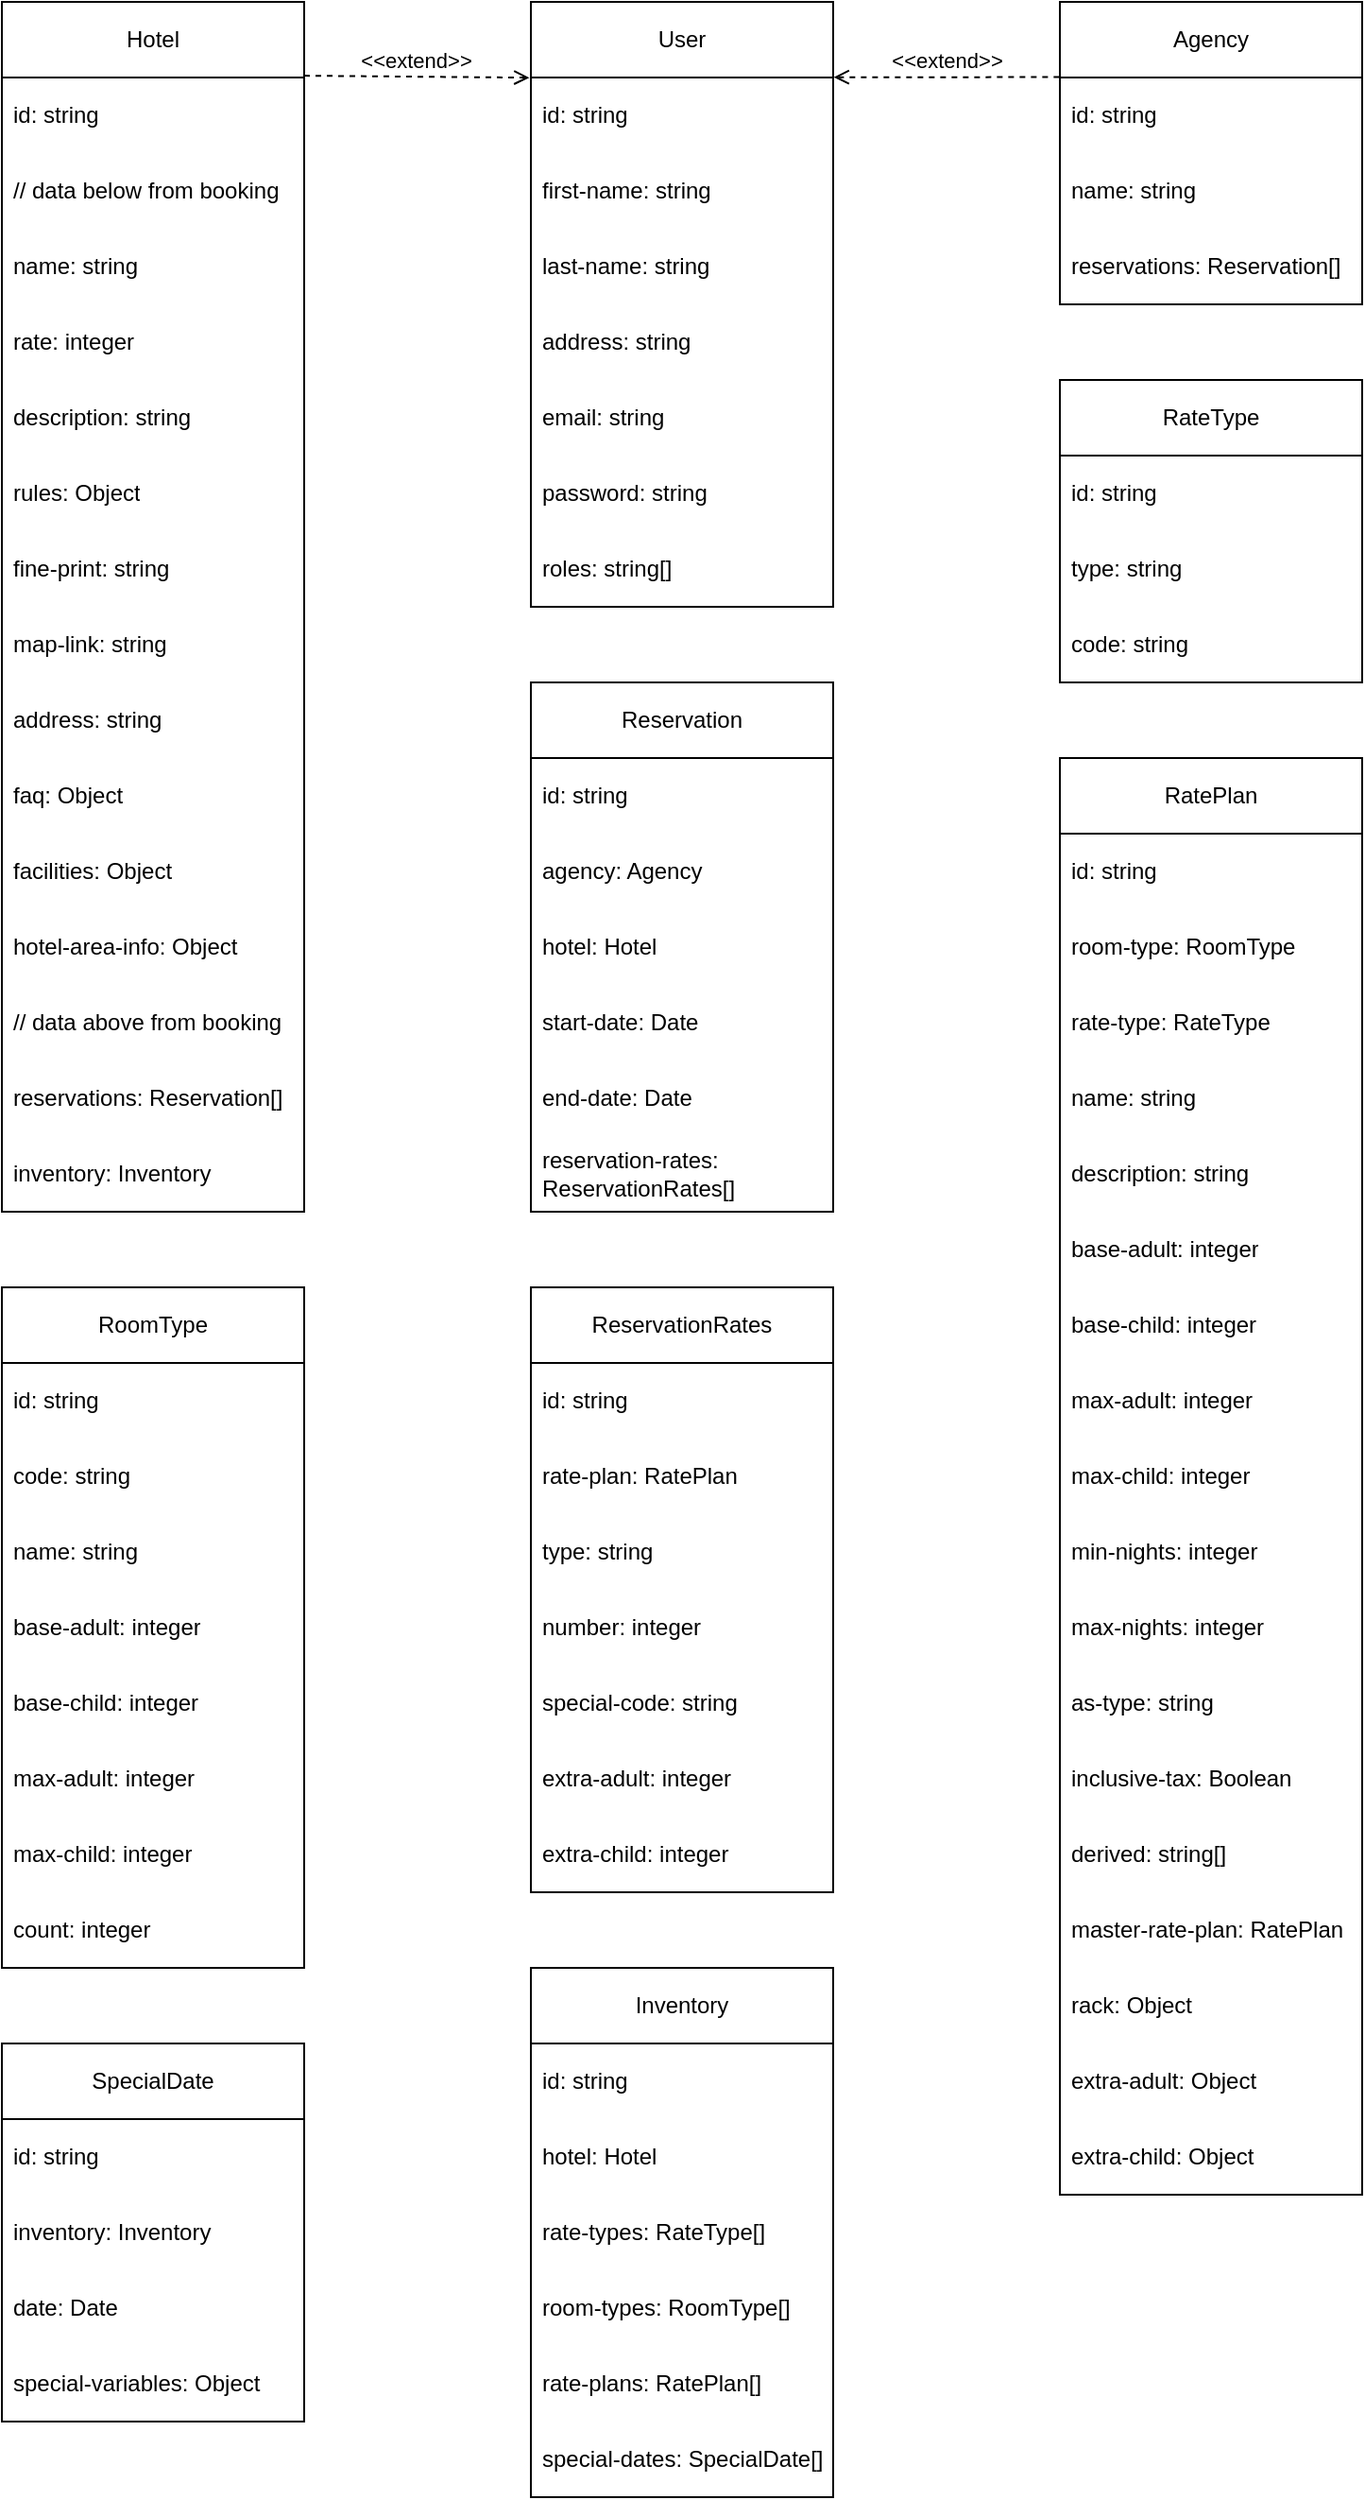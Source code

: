 <mxfile version="26.0.11">
  <diagram id="C5RBs43oDa-KdzZeNtuy" name="Page-1">
    <mxGraphModel dx="1509" dy="791" grid="1" gridSize="10" guides="1" tooltips="1" connect="1" arrows="1" fold="1" page="1" pageScale="1" pageWidth="827" pageHeight="1169" math="0" shadow="0">
      <root>
        <mxCell id="WIyWlLk6GJQsqaUBKTNV-0" />
        <mxCell id="WIyWlLk6GJQsqaUBKTNV-1" parent="WIyWlLk6GJQsqaUBKTNV-0" />
        <mxCell id="F9ec1wagIEGhsBL4ZeYO-0" value="User" style="swimlane;fontStyle=0;childLayout=stackLayout;horizontal=1;startSize=40;horizontalStack=0;resizeParent=1;resizeParentMax=0;resizeLast=0;collapsible=1;marginBottom=0;whiteSpace=wrap;html=1;" parent="WIyWlLk6GJQsqaUBKTNV-1" vertex="1">
          <mxGeometry x="320" width="160" height="320" as="geometry">
            <mxRectangle x="320" width="160" height="40" as="alternateBounds" />
          </mxGeometry>
        </mxCell>
        <mxCell id="F9ec1wagIEGhsBL4ZeYO-1" value="id: string" style="text;strokeColor=none;fillColor=none;align=left;verticalAlign=middle;spacingLeft=4;spacingRight=4;overflow=hidden;points=[[0,0.5],[1,0.5]];portConstraint=eastwest;rotatable=0;whiteSpace=wrap;html=1;" parent="F9ec1wagIEGhsBL4ZeYO-0" vertex="1">
          <mxGeometry y="40" width="160" height="40" as="geometry" />
        </mxCell>
        <mxCell id="F9ec1wagIEGhsBL4ZeYO-5" value="first-name: string" style="text;strokeColor=none;fillColor=none;align=left;verticalAlign=middle;spacingLeft=4;spacingRight=4;overflow=hidden;points=[[0,0.5],[1,0.5]];portConstraint=eastwest;rotatable=0;whiteSpace=wrap;html=1;" parent="F9ec1wagIEGhsBL4ZeYO-0" vertex="1">
          <mxGeometry y="80" width="160" height="40" as="geometry" />
        </mxCell>
        <mxCell id="F9ec1wagIEGhsBL4ZeYO-2" value="&lt;div&gt;last-name: string&lt;/div&gt;" style="text;strokeColor=none;fillColor=none;align=left;verticalAlign=middle;spacingLeft=4;spacingRight=4;overflow=hidden;points=[[0,0.5],[1,0.5]];portConstraint=eastwest;rotatable=0;whiteSpace=wrap;html=1;" parent="F9ec1wagIEGhsBL4ZeYO-0" vertex="1">
          <mxGeometry y="120" width="160" height="40" as="geometry" />
        </mxCell>
        <mxCell id="F9ec1wagIEGhsBL4ZeYO-3" value="address: string" style="text;strokeColor=none;fillColor=none;align=left;verticalAlign=middle;spacingLeft=4;spacingRight=4;overflow=hidden;points=[[0,0.5],[1,0.5]];portConstraint=eastwest;rotatable=0;whiteSpace=wrap;html=1;" parent="F9ec1wagIEGhsBL4ZeYO-0" vertex="1">
          <mxGeometry y="160" width="160" height="40" as="geometry" />
        </mxCell>
        <mxCell id="F9ec1wagIEGhsBL4ZeYO-4" value="email: string" style="text;strokeColor=none;fillColor=none;align=left;verticalAlign=middle;spacingLeft=4;spacingRight=4;overflow=hidden;points=[[0,0.5],[1,0.5]];portConstraint=eastwest;rotatable=0;whiteSpace=wrap;html=1;" parent="F9ec1wagIEGhsBL4ZeYO-0" vertex="1">
          <mxGeometry y="200" width="160" height="40" as="geometry" />
        </mxCell>
        <mxCell id="F9ec1wagIEGhsBL4ZeYO-6" value="password: string" style="text;strokeColor=none;fillColor=none;align=left;verticalAlign=middle;spacingLeft=4;spacingRight=4;overflow=hidden;points=[[0,0.5],[1,0.5]];portConstraint=eastwest;rotatable=0;whiteSpace=wrap;html=1;" parent="F9ec1wagIEGhsBL4ZeYO-0" vertex="1">
          <mxGeometry y="240" width="160" height="40" as="geometry" />
        </mxCell>
        <mxCell id="F9ec1wagIEGhsBL4ZeYO-7" value="roles: string[]" style="text;strokeColor=none;fillColor=none;align=left;verticalAlign=middle;spacingLeft=4;spacingRight=4;overflow=hidden;points=[[0,0.5],[1,0.5]];portConstraint=eastwest;rotatable=0;whiteSpace=wrap;html=1;" parent="F9ec1wagIEGhsBL4ZeYO-0" vertex="1">
          <mxGeometry y="280" width="160" height="40" as="geometry" />
        </mxCell>
        <mxCell id="F9ec1wagIEGhsBL4ZeYO-10" value="Agency" style="swimlane;fontStyle=0;childLayout=stackLayout;horizontal=1;startSize=40;horizontalStack=0;resizeParent=1;resizeParentMax=0;resizeLast=0;collapsible=1;marginBottom=0;whiteSpace=wrap;html=1;" parent="WIyWlLk6GJQsqaUBKTNV-1" vertex="1">
          <mxGeometry x="600" width="160" height="160" as="geometry">
            <mxRectangle x="600" width="160" height="40" as="alternateBounds" />
          </mxGeometry>
        </mxCell>
        <mxCell id="F9ec1wagIEGhsBL4ZeYO-23" value="id: string" style="text;strokeColor=none;fillColor=none;align=left;verticalAlign=middle;spacingLeft=4;spacingRight=4;overflow=hidden;points=[[0,0.5],[1,0.5]];portConstraint=eastwest;rotatable=0;whiteSpace=wrap;html=1;" parent="F9ec1wagIEGhsBL4ZeYO-10" vertex="1">
          <mxGeometry y="40" width="160" height="40" as="geometry" />
        </mxCell>
        <mxCell id="F9ec1wagIEGhsBL4ZeYO-11" value="name: string" style="text;strokeColor=none;fillColor=none;align=left;verticalAlign=middle;spacingLeft=4;spacingRight=4;overflow=hidden;points=[[0,0.5],[1,0.5]];portConstraint=eastwest;rotatable=0;whiteSpace=wrap;html=1;" parent="F9ec1wagIEGhsBL4ZeYO-10" vertex="1">
          <mxGeometry y="80" width="160" height="40" as="geometry" />
        </mxCell>
        <mxCell id="F9ec1wagIEGhsBL4ZeYO-12" value="reservations: Reservation[]" style="text;strokeColor=none;fillColor=none;align=left;verticalAlign=middle;spacingLeft=4;spacingRight=4;overflow=hidden;points=[[0,0.5],[1,0.5]];portConstraint=eastwest;rotatable=0;whiteSpace=wrap;html=1;" parent="F9ec1wagIEGhsBL4ZeYO-10" vertex="1">
          <mxGeometry y="120" width="160" height="40" as="geometry" />
        </mxCell>
        <mxCell id="F9ec1wagIEGhsBL4ZeYO-14" value="&amp;lt;&amp;lt;extend&amp;gt;&amp;gt;" style="html=1;verticalAlign=bottom;labelBackgroundColor=none;endArrow=open;endFill=0;dashed=1;rounded=0;entryX=-0.005;entryY=0.002;entryDx=0;entryDy=0;entryPerimeter=0;exitX=1;exitY=0.061;exitDx=0;exitDy=0;exitPerimeter=0;" parent="WIyWlLk6GJQsqaUBKTNV-1" target="F9ec1wagIEGhsBL4ZeYO-1" edge="1" source="F9ec1wagIEGhsBL4ZeYO-15">
          <mxGeometry width="160" relative="1" as="geometry">
            <mxPoint x="200" y="39" as="sourcePoint" />
            <mxPoint x="319.631" y="38.79" as="targetPoint" />
          </mxGeometry>
        </mxCell>
        <mxCell id="F9ec1wagIEGhsBL4ZeYO-15" value="Hotel" style="swimlane;fontStyle=0;childLayout=stackLayout;horizontal=1;startSize=40;horizontalStack=0;resizeParent=1;resizeParentMax=0;resizeLast=0;collapsible=1;marginBottom=0;whiteSpace=wrap;html=1;" parent="WIyWlLk6GJQsqaUBKTNV-1" vertex="1">
          <mxGeometry x="40" width="160" height="640" as="geometry">
            <mxRectangle x="40" width="160" height="40" as="alternateBounds" />
          </mxGeometry>
        </mxCell>
        <mxCell id="F9ec1wagIEGhsBL4ZeYO-22" value="id: string" style="text;strokeColor=none;fillColor=none;align=left;verticalAlign=middle;spacingLeft=4;spacingRight=4;overflow=hidden;points=[[0,0.5],[1,0.5]];portConstraint=eastwest;rotatable=0;whiteSpace=wrap;html=1;" parent="F9ec1wagIEGhsBL4ZeYO-15" vertex="1">
          <mxGeometry y="40" width="160" height="40" as="geometry" />
        </mxCell>
        <mxCell id="JPMbNrWk5HmAPyn3m17y-19" value="// data below from booking" style="text;strokeColor=none;fillColor=none;align=left;verticalAlign=middle;spacingLeft=4;spacingRight=4;overflow=hidden;points=[[0,0.5],[1,0.5]];portConstraint=eastwest;rotatable=0;whiteSpace=wrap;html=1;" vertex="1" parent="F9ec1wagIEGhsBL4ZeYO-15">
          <mxGeometry y="80" width="160" height="40" as="geometry" />
        </mxCell>
        <mxCell id="F9ec1wagIEGhsBL4ZeYO-16" value="name: string" style="text;strokeColor=none;fillColor=none;align=left;verticalAlign=middle;spacingLeft=4;spacingRight=4;overflow=hidden;points=[[0,0.5],[1,0.5]];portConstraint=eastwest;rotatable=0;whiteSpace=wrap;html=1;" parent="F9ec1wagIEGhsBL4ZeYO-15" vertex="1">
          <mxGeometry y="120" width="160" height="40" as="geometry" />
        </mxCell>
        <mxCell id="F9ec1wagIEGhsBL4ZeYO-18" value="&lt;div&gt;rate: integer&lt;/div&gt;" style="text;strokeColor=none;fillColor=none;align=left;verticalAlign=middle;spacingLeft=4;spacingRight=4;overflow=hidden;points=[[0,0.5],[1,0.5]];portConstraint=eastwest;rotatable=0;whiteSpace=wrap;html=1;" parent="F9ec1wagIEGhsBL4ZeYO-15" vertex="1">
          <mxGeometry y="160" width="160" height="40" as="geometry" />
        </mxCell>
        <mxCell id="F9ec1wagIEGhsBL4ZeYO-17" value="description: string" style="text;strokeColor=none;fillColor=none;align=left;verticalAlign=middle;spacingLeft=4;spacingRight=4;overflow=hidden;points=[[0,0.5],[1,0.5]];portConstraint=eastwest;rotatable=0;whiteSpace=wrap;html=1;" parent="F9ec1wagIEGhsBL4ZeYO-15" vertex="1">
          <mxGeometry y="200" width="160" height="40" as="geometry" />
        </mxCell>
        <mxCell id="JPMbNrWk5HmAPyn3m17y-0" value="rules: Object" style="text;strokeColor=none;fillColor=none;align=left;verticalAlign=middle;spacingLeft=4;spacingRight=4;overflow=hidden;points=[[0,0.5],[1,0.5]];portConstraint=eastwest;rotatable=0;whiteSpace=wrap;html=1;" vertex="1" parent="F9ec1wagIEGhsBL4ZeYO-15">
          <mxGeometry y="240" width="160" height="40" as="geometry" />
        </mxCell>
        <mxCell id="JPMbNrWk5HmAPyn3m17y-1" value="fine-print: string" style="text;strokeColor=none;fillColor=none;align=left;verticalAlign=middle;spacingLeft=4;spacingRight=4;overflow=hidden;points=[[0,0.5],[1,0.5]];portConstraint=eastwest;rotatable=0;whiteSpace=wrap;html=1;" vertex="1" parent="F9ec1wagIEGhsBL4ZeYO-15">
          <mxGeometry y="280" width="160" height="40" as="geometry" />
        </mxCell>
        <mxCell id="JPMbNrWk5HmAPyn3m17y-2" value="map-link: string" style="text;strokeColor=none;fillColor=none;align=left;verticalAlign=middle;spacingLeft=4;spacingRight=4;overflow=hidden;points=[[0,0.5],[1,0.5]];portConstraint=eastwest;rotatable=0;whiteSpace=wrap;html=1;" vertex="1" parent="F9ec1wagIEGhsBL4ZeYO-15">
          <mxGeometry y="320" width="160" height="40" as="geometry" />
        </mxCell>
        <mxCell id="JPMbNrWk5HmAPyn3m17y-3" value="address: string" style="text;strokeColor=none;fillColor=none;align=left;verticalAlign=middle;spacingLeft=4;spacingRight=4;overflow=hidden;points=[[0,0.5],[1,0.5]];portConstraint=eastwest;rotatable=0;whiteSpace=wrap;html=1;" vertex="1" parent="F9ec1wagIEGhsBL4ZeYO-15">
          <mxGeometry y="360" width="160" height="40" as="geometry" />
        </mxCell>
        <mxCell id="JPMbNrWk5HmAPyn3m17y-4" value="faq: Object" style="text;strokeColor=none;fillColor=none;align=left;verticalAlign=middle;spacingLeft=4;spacingRight=4;overflow=hidden;points=[[0,0.5],[1,0.5]];portConstraint=eastwest;rotatable=0;whiteSpace=wrap;html=1;" vertex="1" parent="F9ec1wagIEGhsBL4ZeYO-15">
          <mxGeometry y="400" width="160" height="40" as="geometry" />
        </mxCell>
        <mxCell id="JPMbNrWk5HmAPyn3m17y-5" value="facilities: Object" style="text;strokeColor=none;fillColor=none;align=left;verticalAlign=middle;spacingLeft=4;spacingRight=4;overflow=hidden;points=[[0,0.5],[1,0.5]];portConstraint=eastwest;rotatable=0;whiteSpace=wrap;html=1;" vertex="1" parent="F9ec1wagIEGhsBL4ZeYO-15">
          <mxGeometry y="440" width="160" height="40" as="geometry" />
        </mxCell>
        <mxCell id="JPMbNrWk5HmAPyn3m17y-6" value="hotel-area-info: Object" style="text;strokeColor=none;fillColor=none;align=left;verticalAlign=middle;spacingLeft=4;spacingRight=4;overflow=hidden;points=[[0,0.5],[1,0.5]];portConstraint=eastwest;rotatable=0;whiteSpace=wrap;html=1;" vertex="1" parent="F9ec1wagIEGhsBL4ZeYO-15">
          <mxGeometry y="480" width="160" height="40" as="geometry" />
        </mxCell>
        <mxCell id="JPMbNrWk5HmAPyn3m17y-58" value="// data above from booking" style="text;strokeColor=none;fillColor=none;align=left;verticalAlign=middle;spacingLeft=4;spacingRight=4;overflow=hidden;points=[[0,0.5],[1,0.5]];portConstraint=eastwest;rotatable=0;whiteSpace=wrap;html=1;" vertex="1" parent="F9ec1wagIEGhsBL4ZeYO-15">
          <mxGeometry y="520" width="160" height="40" as="geometry" />
        </mxCell>
        <mxCell id="JPMbNrWk5HmAPyn3m17y-59" value="reservations: Reservation[]" style="text;strokeColor=none;fillColor=none;align=left;verticalAlign=middle;spacingLeft=4;spacingRight=4;overflow=hidden;points=[[0,0.5],[1,0.5]];portConstraint=eastwest;rotatable=0;whiteSpace=wrap;html=1;" vertex="1" parent="F9ec1wagIEGhsBL4ZeYO-15">
          <mxGeometry y="560" width="160" height="40" as="geometry" />
        </mxCell>
        <mxCell id="JPMbNrWk5HmAPyn3m17y-89" value="inventory: Inventory" style="text;strokeColor=none;fillColor=none;align=left;verticalAlign=middle;spacingLeft=4;spacingRight=4;overflow=hidden;points=[[0,0.5],[1,0.5]];portConstraint=eastwest;rotatable=0;whiteSpace=wrap;html=1;" vertex="1" parent="F9ec1wagIEGhsBL4ZeYO-15">
          <mxGeometry y="600" width="160" height="40" as="geometry" />
        </mxCell>
        <mxCell id="F9ec1wagIEGhsBL4ZeYO-19" value="&amp;lt;&amp;lt;extend&amp;gt;&amp;gt;" style="html=1;verticalAlign=bottom;labelBackgroundColor=none;endArrow=open;endFill=0;dashed=1;rounded=0;exitX=-0.002;exitY=-0.005;exitDx=0;exitDy=0;exitPerimeter=0;entryX=1.002;entryY=-0.004;entryDx=0;entryDy=0;entryPerimeter=0;" parent="WIyWlLk6GJQsqaUBKTNV-1" edge="1" target="F9ec1wagIEGhsBL4ZeYO-1" source="F9ec1wagIEGhsBL4ZeYO-23">
          <mxGeometry width="160" relative="1" as="geometry">
            <mxPoint x="599.2" y="39.24" as="sourcePoint" />
            <mxPoint x="477.92" y="38.8" as="targetPoint" />
          </mxGeometry>
        </mxCell>
        <mxCell id="F9ec1wagIEGhsBL4ZeYO-34" value="Reservation" style="swimlane;fontStyle=0;childLayout=stackLayout;horizontal=1;startSize=40;horizontalStack=0;resizeParent=1;resizeParentMax=0;resizeLast=0;collapsible=1;marginBottom=0;whiteSpace=wrap;html=1;" parent="WIyWlLk6GJQsqaUBKTNV-1" vertex="1">
          <mxGeometry x="320" y="360" width="160" height="280" as="geometry">
            <mxRectangle x="320" y="360" width="160" height="40" as="alternateBounds" />
          </mxGeometry>
        </mxCell>
        <mxCell id="F9ec1wagIEGhsBL4ZeYO-35" value="id: string" style="text;strokeColor=none;fillColor=none;align=left;verticalAlign=middle;spacingLeft=4;spacingRight=4;overflow=hidden;points=[[0,0.5],[1,0.5]];portConstraint=eastwest;rotatable=0;whiteSpace=wrap;html=1;" parent="F9ec1wagIEGhsBL4ZeYO-34" vertex="1">
          <mxGeometry y="40" width="160" height="40" as="geometry" />
        </mxCell>
        <mxCell id="F9ec1wagIEGhsBL4ZeYO-41" value="agency: Agency" style="text;strokeColor=none;fillColor=none;align=left;verticalAlign=middle;spacingLeft=4;spacingRight=4;overflow=hidden;points=[[0,0.5],[1,0.5]];portConstraint=eastwest;rotatable=0;whiteSpace=wrap;html=1;" parent="F9ec1wagIEGhsBL4ZeYO-34" vertex="1">
          <mxGeometry y="80" width="160" height="40" as="geometry" />
        </mxCell>
        <mxCell id="F9ec1wagIEGhsBL4ZeYO-42" value="hotel: Hotel" style="text;strokeColor=none;fillColor=none;align=left;verticalAlign=middle;spacingLeft=4;spacingRight=4;overflow=hidden;points=[[0,0.5],[1,0.5]];portConstraint=eastwest;rotatable=0;whiteSpace=wrap;html=1;" parent="F9ec1wagIEGhsBL4ZeYO-34" vertex="1">
          <mxGeometry y="120" width="160" height="40" as="geometry" />
        </mxCell>
        <mxCell id="JPMbNrWk5HmAPyn3m17y-63" value="start-date: Date" style="text;strokeColor=none;fillColor=none;align=left;verticalAlign=middle;spacingLeft=4;spacingRight=4;overflow=hidden;points=[[0,0.5],[1,0.5]];portConstraint=eastwest;rotatable=0;whiteSpace=wrap;html=1;" vertex="1" parent="F9ec1wagIEGhsBL4ZeYO-34">
          <mxGeometry y="160" width="160" height="40" as="geometry" />
        </mxCell>
        <mxCell id="JPMbNrWk5HmAPyn3m17y-64" value="end-date: Date" style="text;strokeColor=none;fillColor=none;align=left;verticalAlign=middle;spacingLeft=4;spacingRight=4;overflow=hidden;points=[[0,0.5],[1,0.5]];portConstraint=eastwest;rotatable=0;whiteSpace=wrap;html=1;" vertex="1" parent="F9ec1wagIEGhsBL4ZeYO-34">
          <mxGeometry y="200" width="160" height="40" as="geometry" />
        </mxCell>
        <mxCell id="JPMbNrWk5HmAPyn3m17y-65" value="reservation-rates: ReservationRates[]" style="text;strokeColor=none;fillColor=none;align=left;verticalAlign=middle;spacingLeft=4;spacingRight=4;overflow=hidden;points=[[0,0.5],[1,0.5]];portConstraint=eastwest;rotatable=0;whiteSpace=wrap;html=1;" vertex="1" parent="F9ec1wagIEGhsBL4ZeYO-34">
          <mxGeometry y="240" width="160" height="40" as="geometry" />
        </mxCell>
        <mxCell id="JPMbNrWk5HmAPyn3m17y-20" value="RateType" style="swimlane;fontStyle=0;childLayout=stackLayout;horizontal=1;startSize=40;horizontalStack=0;resizeParent=1;resizeParentMax=0;resizeLast=0;collapsible=1;marginBottom=0;whiteSpace=wrap;html=1;" vertex="1" parent="WIyWlLk6GJQsqaUBKTNV-1">
          <mxGeometry x="600" y="200" width="160" height="160" as="geometry">
            <mxRectangle x="600" y="200" width="160" height="40" as="alternateBounds" />
          </mxGeometry>
        </mxCell>
        <mxCell id="JPMbNrWk5HmAPyn3m17y-28" value="id: string" style="text;strokeColor=none;fillColor=none;align=left;verticalAlign=middle;spacingLeft=4;spacingRight=4;overflow=hidden;points=[[0,0.5],[1,0.5]];portConstraint=eastwest;rotatable=0;whiteSpace=wrap;html=1;" vertex="1" parent="JPMbNrWk5HmAPyn3m17y-20">
          <mxGeometry y="40" width="160" height="40" as="geometry" />
        </mxCell>
        <mxCell id="JPMbNrWk5HmAPyn3m17y-21" value="&lt;div&gt;type: string&lt;/div&gt;" style="text;strokeColor=none;fillColor=none;align=left;verticalAlign=middle;spacingLeft=4;spacingRight=4;overflow=hidden;points=[[0,0.5],[1,0.5]];portConstraint=eastwest;rotatable=0;whiteSpace=wrap;html=1;" vertex="1" parent="JPMbNrWk5HmAPyn3m17y-20">
          <mxGeometry y="80" width="160" height="40" as="geometry" />
        </mxCell>
        <mxCell id="JPMbNrWk5HmAPyn3m17y-22" value="code: string" style="text;strokeColor=none;fillColor=none;align=left;verticalAlign=middle;spacingLeft=4;spacingRight=4;overflow=hidden;points=[[0,0.5],[1,0.5]];portConstraint=eastwest;rotatable=0;whiteSpace=wrap;html=1;" vertex="1" parent="JPMbNrWk5HmAPyn3m17y-20">
          <mxGeometry y="120" width="160" height="40" as="geometry" />
        </mxCell>
        <mxCell id="JPMbNrWk5HmAPyn3m17y-34" value="RatePlan" style="swimlane;fontStyle=0;childLayout=stackLayout;horizontal=1;startSize=40;horizontalStack=0;resizeParent=1;resizeParentMax=0;resizeLast=0;collapsible=1;marginBottom=0;whiteSpace=wrap;html=1;" vertex="1" parent="WIyWlLk6GJQsqaUBKTNV-1">
          <mxGeometry x="600" y="400" width="160" height="760" as="geometry">
            <mxRectangle x="600" y="400" width="160" height="40" as="alternateBounds" />
          </mxGeometry>
        </mxCell>
        <mxCell id="JPMbNrWk5HmAPyn3m17y-35" value="id: string" style="text;strokeColor=none;fillColor=none;align=left;verticalAlign=middle;spacingLeft=4;spacingRight=4;overflow=hidden;points=[[0,0.5],[1,0.5]];portConstraint=eastwest;rotatable=0;whiteSpace=wrap;html=1;" vertex="1" parent="JPMbNrWk5HmAPyn3m17y-34">
          <mxGeometry y="40" width="160" height="40" as="geometry" />
        </mxCell>
        <mxCell id="JPMbNrWk5HmAPyn3m17y-36" value="room-type: RoomType" style="text;strokeColor=none;fillColor=none;align=left;verticalAlign=middle;spacingLeft=4;spacingRight=4;overflow=hidden;points=[[0,0.5],[1,0.5]];portConstraint=eastwest;rotatable=0;whiteSpace=wrap;html=1;" vertex="1" parent="JPMbNrWk5HmAPyn3m17y-34">
          <mxGeometry y="80" width="160" height="40" as="geometry" />
        </mxCell>
        <mxCell id="JPMbNrWk5HmAPyn3m17y-37" value="rate-type: RateType" style="text;strokeColor=none;fillColor=none;align=left;verticalAlign=middle;spacingLeft=4;spacingRight=4;overflow=hidden;points=[[0,0.5],[1,0.5]];portConstraint=eastwest;rotatable=0;whiteSpace=wrap;html=1;" vertex="1" parent="JPMbNrWk5HmAPyn3m17y-34">
          <mxGeometry y="120" width="160" height="40" as="geometry" />
        </mxCell>
        <mxCell id="JPMbNrWk5HmAPyn3m17y-38" value="name: string" style="text;strokeColor=none;fillColor=none;align=left;verticalAlign=middle;spacingLeft=4;spacingRight=4;overflow=hidden;points=[[0,0.5],[1,0.5]];portConstraint=eastwest;rotatable=0;whiteSpace=wrap;html=1;" vertex="1" parent="JPMbNrWk5HmAPyn3m17y-34">
          <mxGeometry y="160" width="160" height="40" as="geometry" />
        </mxCell>
        <mxCell id="JPMbNrWk5HmAPyn3m17y-39" value="description: string" style="text;strokeColor=none;fillColor=none;align=left;verticalAlign=middle;spacingLeft=4;spacingRight=4;overflow=hidden;points=[[0,0.5],[1,0.5]];portConstraint=eastwest;rotatable=0;whiteSpace=wrap;html=1;" vertex="1" parent="JPMbNrWk5HmAPyn3m17y-34">
          <mxGeometry y="200" width="160" height="40" as="geometry" />
        </mxCell>
        <mxCell id="JPMbNrWk5HmAPyn3m17y-40" value="base-adult: integer" style="text;strokeColor=none;fillColor=none;align=left;verticalAlign=middle;spacingLeft=4;spacingRight=4;overflow=hidden;points=[[0,0.5],[1,0.5]];portConstraint=eastwest;rotatable=0;whiteSpace=wrap;html=1;" vertex="1" parent="JPMbNrWk5HmAPyn3m17y-34">
          <mxGeometry y="240" width="160" height="40" as="geometry" />
        </mxCell>
        <mxCell id="JPMbNrWk5HmAPyn3m17y-41" value="base-child: integer" style="text;strokeColor=none;fillColor=none;align=left;verticalAlign=middle;spacingLeft=4;spacingRight=4;overflow=hidden;points=[[0,0.5],[1,0.5]];portConstraint=eastwest;rotatable=0;whiteSpace=wrap;html=1;" vertex="1" parent="JPMbNrWk5HmAPyn3m17y-34">
          <mxGeometry y="280" width="160" height="40" as="geometry" />
        </mxCell>
        <mxCell id="JPMbNrWk5HmAPyn3m17y-42" value="max-adult: integer" style="text;strokeColor=none;fillColor=none;align=left;verticalAlign=middle;spacingLeft=4;spacingRight=4;overflow=hidden;points=[[0,0.5],[1,0.5]];portConstraint=eastwest;rotatable=0;whiteSpace=wrap;html=1;" vertex="1" parent="JPMbNrWk5HmAPyn3m17y-34">
          <mxGeometry y="320" width="160" height="40" as="geometry" />
        </mxCell>
        <mxCell id="JPMbNrWk5HmAPyn3m17y-43" value="max-child: integer" style="text;strokeColor=none;fillColor=none;align=left;verticalAlign=middle;spacingLeft=4;spacingRight=4;overflow=hidden;points=[[0,0.5],[1,0.5]];portConstraint=eastwest;rotatable=0;whiteSpace=wrap;html=1;" vertex="1" parent="JPMbNrWk5HmAPyn3m17y-34">
          <mxGeometry y="360" width="160" height="40" as="geometry" />
        </mxCell>
        <mxCell id="JPMbNrWk5HmAPyn3m17y-44" value="min-nights: integer" style="text;strokeColor=none;fillColor=none;align=left;verticalAlign=middle;spacingLeft=4;spacingRight=4;overflow=hidden;points=[[0,0.5],[1,0.5]];portConstraint=eastwest;rotatable=0;whiteSpace=wrap;html=1;" vertex="1" parent="JPMbNrWk5HmAPyn3m17y-34">
          <mxGeometry y="400" width="160" height="40" as="geometry" />
        </mxCell>
        <mxCell id="JPMbNrWk5HmAPyn3m17y-45" value="max-nights: integer" style="text;strokeColor=none;fillColor=none;align=left;verticalAlign=middle;spacingLeft=4;spacingRight=4;overflow=hidden;points=[[0,0.5],[1,0.5]];portConstraint=eastwest;rotatable=0;whiteSpace=wrap;html=1;" vertex="1" parent="JPMbNrWk5HmAPyn3m17y-34">
          <mxGeometry y="440" width="160" height="40" as="geometry" />
        </mxCell>
        <mxCell id="JPMbNrWk5HmAPyn3m17y-46" value="&lt;div&gt;as-type: string&lt;/div&gt;" style="text;strokeColor=none;fillColor=none;align=left;verticalAlign=middle;spacingLeft=4;spacingRight=4;overflow=hidden;points=[[0,0.5],[1,0.5]];portConstraint=eastwest;rotatable=0;whiteSpace=wrap;html=1;" vertex="1" parent="JPMbNrWk5HmAPyn3m17y-34">
          <mxGeometry y="480" width="160" height="40" as="geometry" />
        </mxCell>
        <mxCell id="JPMbNrWk5HmAPyn3m17y-48" value="inclusive-tax: Boolean" style="text;strokeColor=none;fillColor=none;align=left;verticalAlign=middle;spacingLeft=4;spacingRight=4;overflow=hidden;points=[[0,0.5],[1,0.5]];portConstraint=eastwest;rotatable=0;whiteSpace=wrap;html=1;" vertex="1" parent="JPMbNrWk5HmAPyn3m17y-34">
          <mxGeometry y="520" width="160" height="40" as="geometry" />
        </mxCell>
        <mxCell id="JPMbNrWk5HmAPyn3m17y-49" value="derived: string[]" style="text;strokeColor=none;fillColor=none;align=left;verticalAlign=middle;spacingLeft=4;spacingRight=4;overflow=hidden;points=[[0,0.5],[1,0.5]];portConstraint=eastwest;rotatable=0;whiteSpace=wrap;html=1;" vertex="1" parent="JPMbNrWk5HmAPyn3m17y-34">
          <mxGeometry y="560" width="160" height="40" as="geometry" />
        </mxCell>
        <mxCell id="JPMbNrWk5HmAPyn3m17y-50" value="master-rate-plan: RatePlan" style="text;strokeColor=none;fillColor=none;align=left;verticalAlign=middle;spacingLeft=4;spacingRight=4;overflow=hidden;points=[[0,0.5],[1,0.5]];portConstraint=eastwest;rotatable=0;whiteSpace=wrap;html=1;" vertex="1" parent="JPMbNrWk5HmAPyn3m17y-34">
          <mxGeometry y="600" width="160" height="40" as="geometry" />
        </mxCell>
        <mxCell id="JPMbNrWk5HmAPyn3m17y-52" value="rack: Object" style="text;strokeColor=none;fillColor=none;align=left;verticalAlign=middle;spacingLeft=4;spacingRight=4;overflow=hidden;points=[[0,0.5],[1,0.5]];portConstraint=eastwest;rotatable=0;whiteSpace=wrap;html=1;" vertex="1" parent="JPMbNrWk5HmAPyn3m17y-34">
          <mxGeometry y="640" width="160" height="40" as="geometry" />
        </mxCell>
        <mxCell id="JPMbNrWk5HmAPyn3m17y-53" value="extra-adult: Object" style="text;strokeColor=none;fillColor=none;align=left;verticalAlign=middle;spacingLeft=4;spacingRight=4;overflow=hidden;points=[[0,0.5],[1,0.5]];portConstraint=eastwest;rotatable=0;whiteSpace=wrap;html=1;" vertex="1" parent="JPMbNrWk5HmAPyn3m17y-34">
          <mxGeometry y="680" width="160" height="40" as="geometry" />
        </mxCell>
        <mxCell id="JPMbNrWk5HmAPyn3m17y-54" value="extra-child: Object" style="text;strokeColor=none;fillColor=none;align=left;verticalAlign=middle;spacingLeft=4;spacingRight=4;overflow=hidden;points=[[0,0.5],[1,0.5]];portConstraint=eastwest;rotatable=0;whiteSpace=wrap;html=1;" vertex="1" parent="JPMbNrWk5HmAPyn3m17y-34">
          <mxGeometry y="720" width="160" height="40" as="geometry" />
        </mxCell>
        <mxCell id="JPMbNrWk5HmAPyn3m17y-24" value="RoomType" style="swimlane;fontStyle=0;childLayout=stackLayout;horizontal=1;startSize=40;horizontalStack=0;resizeParent=1;resizeParentMax=0;resizeLast=0;collapsible=1;marginBottom=0;whiteSpace=wrap;html=1;" vertex="1" parent="WIyWlLk6GJQsqaUBKTNV-1">
          <mxGeometry x="40" y="680" width="160" height="360" as="geometry">
            <mxRectangle x="40" y="680" width="160" height="40" as="alternateBounds" />
          </mxGeometry>
        </mxCell>
        <mxCell id="JPMbNrWk5HmAPyn3m17y-29" value="id: string" style="text;strokeColor=none;fillColor=none;align=left;verticalAlign=middle;spacingLeft=4;spacingRight=4;overflow=hidden;points=[[0,0.5],[1,0.5]];portConstraint=eastwest;rotatable=0;whiteSpace=wrap;html=1;" vertex="1" parent="JPMbNrWk5HmAPyn3m17y-24">
          <mxGeometry y="40" width="160" height="40" as="geometry" />
        </mxCell>
        <mxCell id="JPMbNrWk5HmAPyn3m17y-25" value="code: string" style="text;strokeColor=none;fillColor=none;align=left;verticalAlign=middle;spacingLeft=4;spacingRight=4;overflow=hidden;points=[[0,0.5],[1,0.5]];portConstraint=eastwest;rotatable=0;whiteSpace=wrap;html=1;" vertex="1" parent="JPMbNrWk5HmAPyn3m17y-24">
          <mxGeometry y="80" width="160" height="40" as="geometry" />
        </mxCell>
        <mxCell id="JPMbNrWk5HmAPyn3m17y-26" value="name: string" style="text;strokeColor=none;fillColor=none;align=left;verticalAlign=middle;spacingLeft=4;spacingRight=4;overflow=hidden;points=[[0,0.5],[1,0.5]];portConstraint=eastwest;rotatable=0;whiteSpace=wrap;html=1;" vertex="1" parent="JPMbNrWk5HmAPyn3m17y-24">
          <mxGeometry y="120" width="160" height="40" as="geometry" />
        </mxCell>
        <mxCell id="JPMbNrWk5HmAPyn3m17y-27" value="base-adult: integer" style="text;strokeColor=none;fillColor=none;align=left;verticalAlign=middle;spacingLeft=4;spacingRight=4;overflow=hidden;points=[[0,0.5],[1,0.5]];portConstraint=eastwest;rotatable=0;whiteSpace=wrap;html=1;" vertex="1" parent="JPMbNrWk5HmAPyn3m17y-24">
          <mxGeometry y="160" width="160" height="40" as="geometry" />
        </mxCell>
        <mxCell id="JPMbNrWk5HmAPyn3m17y-30" value="base-child: integer" style="text;strokeColor=none;fillColor=none;align=left;verticalAlign=middle;spacingLeft=4;spacingRight=4;overflow=hidden;points=[[0,0.5],[1,0.5]];portConstraint=eastwest;rotatable=0;whiteSpace=wrap;html=1;" vertex="1" parent="JPMbNrWk5HmAPyn3m17y-24">
          <mxGeometry y="200" width="160" height="40" as="geometry" />
        </mxCell>
        <mxCell id="JPMbNrWk5HmAPyn3m17y-31" value="max-adult: integer" style="text;strokeColor=none;fillColor=none;align=left;verticalAlign=middle;spacingLeft=4;spacingRight=4;overflow=hidden;points=[[0,0.5],[1,0.5]];portConstraint=eastwest;rotatable=0;whiteSpace=wrap;html=1;" vertex="1" parent="JPMbNrWk5HmAPyn3m17y-24">
          <mxGeometry y="240" width="160" height="40" as="geometry" />
        </mxCell>
        <mxCell id="JPMbNrWk5HmAPyn3m17y-32" value="max-child: integer" style="text;strokeColor=none;fillColor=none;align=left;verticalAlign=middle;spacingLeft=4;spacingRight=4;overflow=hidden;points=[[0,0.5],[1,0.5]];portConstraint=eastwest;rotatable=0;whiteSpace=wrap;html=1;" vertex="1" parent="JPMbNrWk5HmAPyn3m17y-24">
          <mxGeometry y="280" width="160" height="40" as="geometry" />
        </mxCell>
        <mxCell id="JPMbNrWk5HmAPyn3m17y-33" value="count: integer" style="text;strokeColor=none;fillColor=none;align=left;verticalAlign=middle;spacingLeft=4;spacingRight=4;overflow=hidden;points=[[0,0.5],[1,0.5]];portConstraint=eastwest;rotatable=0;whiteSpace=wrap;html=1;" vertex="1" parent="JPMbNrWk5HmAPyn3m17y-24">
          <mxGeometry y="320" width="160" height="40" as="geometry" />
        </mxCell>
        <mxCell id="JPMbNrWk5HmAPyn3m17y-66" value="ReservationRates" style="swimlane;fontStyle=0;childLayout=stackLayout;horizontal=1;startSize=40;horizontalStack=0;resizeParent=1;resizeParentMax=0;resizeLast=0;collapsible=1;marginBottom=0;whiteSpace=wrap;html=1;" vertex="1" parent="WIyWlLk6GJQsqaUBKTNV-1">
          <mxGeometry x="320" y="680" width="160" height="320" as="geometry">
            <mxRectangle x="320" y="680" width="160" height="40" as="alternateBounds" />
          </mxGeometry>
        </mxCell>
        <mxCell id="JPMbNrWk5HmAPyn3m17y-71" value="id: string" style="text;strokeColor=none;fillColor=none;align=left;verticalAlign=middle;spacingLeft=4;spacingRight=4;overflow=hidden;points=[[0,0.5],[1,0.5]];portConstraint=eastwest;rotatable=0;whiteSpace=wrap;html=1;" vertex="1" parent="JPMbNrWk5HmAPyn3m17y-66">
          <mxGeometry y="40" width="160" height="40" as="geometry" />
        </mxCell>
        <mxCell id="JPMbNrWk5HmAPyn3m17y-67" value="rate-plan: RatePlan" style="text;strokeColor=none;fillColor=none;align=left;verticalAlign=middle;spacingLeft=4;spacingRight=4;overflow=hidden;points=[[0,0.5],[1,0.5]];portConstraint=eastwest;rotatable=0;whiteSpace=wrap;html=1;" vertex="1" parent="JPMbNrWk5HmAPyn3m17y-66">
          <mxGeometry y="80" width="160" height="40" as="geometry" />
        </mxCell>
        <mxCell id="JPMbNrWk5HmAPyn3m17y-68" value="type: string" style="text;strokeColor=none;fillColor=none;align=left;verticalAlign=middle;spacingLeft=4;spacingRight=4;overflow=hidden;points=[[0,0.5],[1,0.5]];portConstraint=eastwest;rotatable=0;whiteSpace=wrap;html=1;" vertex="1" parent="JPMbNrWk5HmAPyn3m17y-66">
          <mxGeometry y="120" width="160" height="40" as="geometry" />
        </mxCell>
        <mxCell id="JPMbNrWk5HmAPyn3m17y-69" value="number: integer" style="text;strokeColor=none;fillColor=none;align=left;verticalAlign=middle;spacingLeft=4;spacingRight=4;overflow=hidden;points=[[0,0.5],[1,0.5]];portConstraint=eastwest;rotatable=0;whiteSpace=wrap;html=1;" vertex="1" parent="JPMbNrWk5HmAPyn3m17y-66">
          <mxGeometry y="160" width="160" height="40" as="geometry" />
        </mxCell>
        <mxCell id="JPMbNrWk5HmAPyn3m17y-70" value="special-code: string" style="text;strokeColor=none;fillColor=none;align=left;verticalAlign=middle;spacingLeft=4;spacingRight=4;overflow=hidden;points=[[0,0.5],[1,0.5]];portConstraint=eastwest;rotatable=0;whiteSpace=wrap;html=1;" vertex="1" parent="JPMbNrWk5HmAPyn3m17y-66">
          <mxGeometry y="200" width="160" height="40" as="geometry" />
        </mxCell>
        <mxCell id="JPMbNrWk5HmAPyn3m17y-72" value="extra-adult: integer" style="text;strokeColor=none;fillColor=none;align=left;verticalAlign=middle;spacingLeft=4;spacingRight=4;overflow=hidden;points=[[0,0.5],[1,0.5]];portConstraint=eastwest;rotatable=0;whiteSpace=wrap;html=1;" vertex="1" parent="JPMbNrWk5HmAPyn3m17y-66">
          <mxGeometry y="240" width="160" height="40" as="geometry" />
        </mxCell>
        <mxCell id="JPMbNrWk5HmAPyn3m17y-73" value="extra-child: integer" style="text;strokeColor=none;fillColor=none;align=left;verticalAlign=middle;spacingLeft=4;spacingRight=4;overflow=hidden;points=[[0,0.5],[1,0.5]];portConstraint=eastwest;rotatable=0;whiteSpace=wrap;html=1;" vertex="1" parent="JPMbNrWk5HmAPyn3m17y-66">
          <mxGeometry y="280" width="160" height="40" as="geometry" />
        </mxCell>
        <mxCell id="JPMbNrWk5HmAPyn3m17y-75" value="Inventory" style="swimlane;fontStyle=0;childLayout=stackLayout;horizontal=1;startSize=40;horizontalStack=0;resizeParent=1;resizeParentMax=0;resizeLast=0;collapsible=1;marginBottom=0;whiteSpace=wrap;html=1;" vertex="1" parent="WIyWlLk6GJQsqaUBKTNV-1">
          <mxGeometry x="320" y="1040" width="160" height="280" as="geometry">
            <mxRectangle x="320" y="1040" width="160" height="40" as="alternateBounds" />
          </mxGeometry>
        </mxCell>
        <mxCell id="JPMbNrWk5HmAPyn3m17y-76" value="id: string" style="text;strokeColor=none;fillColor=none;align=left;verticalAlign=middle;spacingLeft=4;spacingRight=4;overflow=hidden;points=[[0,0.5],[1,0.5]];portConstraint=eastwest;rotatable=0;whiteSpace=wrap;html=1;" vertex="1" parent="JPMbNrWk5HmAPyn3m17y-75">
          <mxGeometry y="40" width="160" height="40" as="geometry" />
        </mxCell>
        <mxCell id="JPMbNrWk5HmAPyn3m17y-77" value="&lt;div&gt;hotel: Hotel&lt;/div&gt;" style="text;strokeColor=none;fillColor=none;align=left;verticalAlign=middle;spacingLeft=4;spacingRight=4;overflow=hidden;points=[[0,0.5],[1,0.5]];portConstraint=eastwest;rotatable=0;whiteSpace=wrap;html=1;" vertex="1" parent="JPMbNrWk5HmAPyn3m17y-75">
          <mxGeometry y="80" width="160" height="40" as="geometry" />
        </mxCell>
        <mxCell id="JPMbNrWk5HmAPyn3m17y-88" value="rate-types: RateType[]" style="text;strokeColor=none;fillColor=none;align=left;verticalAlign=middle;spacingLeft=4;spacingRight=4;overflow=hidden;points=[[0,0.5],[1,0.5]];portConstraint=eastwest;rotatable=0;whiteSpace=wrap;html=1;" vertex="1" parent="JPMbNrWk5HmAPyn3m17y-75">
          <mxGeometry y="120" width="160" height="40" as="geometry" />
        </mxCell>
        <mxCell id="JPMbNrWk5HmAPyn3m17y-87" value="room-types: RoomType[]" style="text;strokeColor=none;fillColor=none;align=left;verticalAlign=middle;spacingLeft=4;spacingRight=4;overflow=hidden;points=[[0,0.5],[1,0.5]];portConstraint=eastwest;rotatable=0;whiteSpace=wrap;html=1;" vertex="1" parent="JPMbNrWk5HmAPyn3m17y-75">
          <mxGeometry y="160" width="160" height="40" as="geometry" />
        </mxCell>
        <mxCell id="JPMbNrWk5HmAPyn3m17y-86" value="rate-plans: RatePlan[]" style="text;strokeColor=none;fillColor=none;align=left;verticalAlign=middle;spacingLeft=4;spacingRight=4;overflow=hidden;points=[[0,0.5],[1,0.5]];portConstraint=eastwest;rotatable=0;whiteSpace=wrap;html=1;" vertex="1" parent="JPMbNrWk5HmAPyn3m17y-75">
          <mxGeometry y="200" width="160" height="40" as="geometry" />
        </mxCell>
        <mxCell id="JPMbNrWk5HmAPyn3m17y-90" value="special-dates: SpecialDate[]" style="text;strokeColor=none;fillColor=none;align=left;verticalAlign=middle;spacingLeft=4;spacingRight=4;overflow=hidden;points=[[0,0.5],[1,0.5]];portConstraint=eastwest;rotatable=0;whiteSpace=wrap;html=1;" vertex="1" parent="JPMbNrWk5HmAPyn3m17y-75">
          <mxGeometry y="240" width="160" height="40" as="geometry" />
        </mxCell>
        <mxCell id="JPMbNrWk5HmAPyn3m17y-91" value="SpecialDate" style="swimlane;fontStyle=0;childLayout=stackLayout;horizontal=1;startSize=40;horizontalStack=0;resizeParent=1;resizeParentMax=0;resizeLast=0;collapsible=1;marginBottom=0;whiteSpace=wrap;html=1;" vertex="1" parent="WIyWlLk6GJQsqaUBKTNV-1">
          <mxGeometry x="40" y="1080" width="160" height="200" as="geometry">
            <mxRectangle x="40" y="1080" width="160" height="40" as="alternateBounds" />
          </mxGeometry>
        </mxCell>
        <mxCell id="JPMbNrWk5HmAPyn3m17y-92" value="id: string" style="text;strokeColor=none;fillColor=none;align=left;verticalAlign=middle;spacingLeft=4;spacingRight=4;overflow=hidden;points=[[0,0.5],[1,0.5]];portConstraint=eastwest;rotatable=0;whiteSpace=wrap;html=1;" vertex="1" parent="JPMbNrWk5HmAPyn3m17y-91">
          <mxGeometry y="40" width="160" height="40" as="geometry" />
        </mxCell>
        <mxCell id="JPMbNrWk5HmAPyn3m17y-93" value="inventory: Inventory" style="text;strokeColor=none;fillColor=none;align=left;verticalAlign=middle;spacingLeft=4;spacingRight=4;overflow=hidden;points=[[0,0.5],[1,0.5]];portConstraint=eastwest;rotatable=0;whiteSpace=wrap;html=1;" vertex="1" parent="JPMbNrWk5HmAPyn3m17y-91">
          <mxGeometry y="80" width="160" height="40" as="geometry" />
        </mxCell>
        <mxCell id="JPMbNrWk5HmAPyn3m17y-94" value="date: Date" style="text;strokeColor=none;fillColor=none;align=left;verticalAlign=middle;spacingLeft=4;spacingRight=4;overflow=hidden;points=[[0,0.5],[1,0.5]];portConstraint=eastwest;rotatable=0;whiteSpace=wrap;html=1;" vertex="1" parent="JPMbNrWk5HmAPyn3m17y-91">
          <mxGeometry y="120" width="160" height="40" as="geometry" />
        </mxCell>
        <mxCell id="JPMbNrWk5HmAPyn3m17y-95" value="special-variables: Object" style="text;strokeColor=none;fillColor=none;align=left;verticalAlign=middle;spacingLeft=4;spacingRight=4;overflow=hidden;points=[[0,0.5],[1,0.5]];portConstraint=eastwest;rotatable=0;whiteSpace=wrap;html=1;" vertex="1" parent="JPMbNrWk5HmAPyn3m17y-91">
          <mxGeometry y="160" width="160" height="40" as="geometry" />
        </mxCell>
      </root>
    </mxGraphModel>
  </diagram>
</mxfile>
